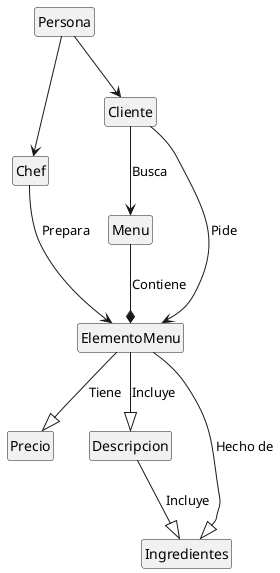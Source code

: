 
@startuml

class Menu
class ElementoMenu
class Precio
class Descripcion
class Ingredientes
class Persona
class Chef
class Cliente

hide empty members
hide circle

Menu --* ElementoMenu: Contiene

ElementoMenu --|> Precio: Tiene
ElementoMenu --|> Descripcion: Incluye
ElementoMenu --|> Ingredientes: Hecho de

Descripcion --|>  Ingredientes: Incluye

Persona --> Chef
Persona --> Cliente

Chef --> ElementoMenu : Prepara
Cliente --> Menu: Busca
Cliente --> ElementoMenu: Pide

@enduml
